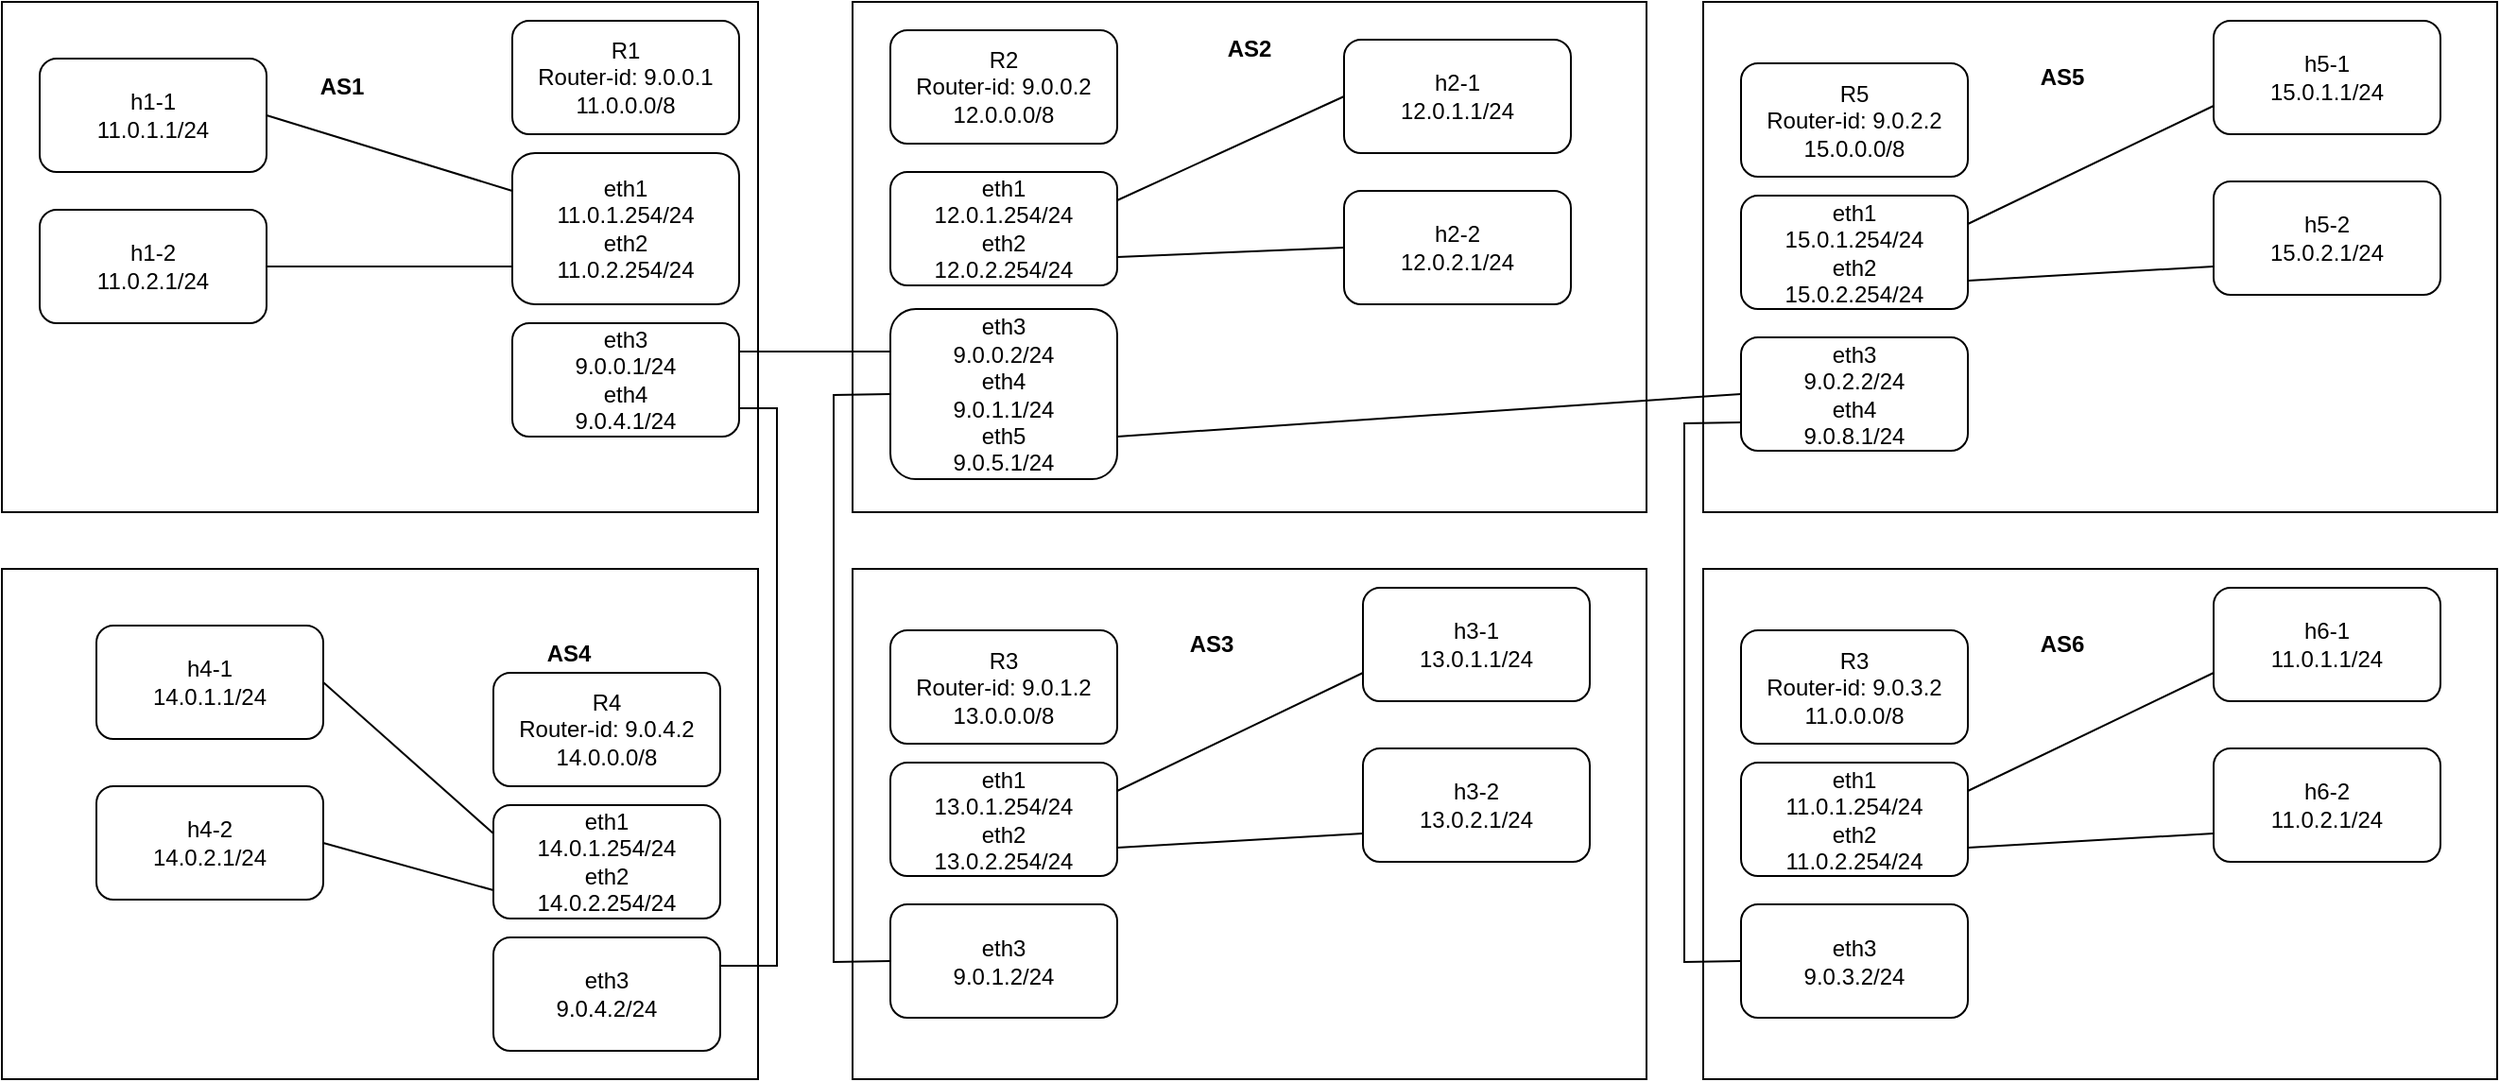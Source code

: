 <mxfile version="15.6.8" type="github">
  <diagram id="s6I002hkKS0_wgLNzTEf" name="Page-1">
    <mxGraphModel dx="1186" dy="707" grid="1" gridSize="10" guides="1" tooltips="1" connect="1" arrows="1" fold="1" page="1" pageScale="1" pageWidth="850" pageHeight="1100" math="0" shadow="0">
      <root>
        <mxCell id="0" />
        <mxCell id="1" parent="0" />
        <mxCell id="o5j4dF4-0sf6KqFQuXZ8-1" value="" style="rounded=0;whiteSpace=wrap;html=1;" parent="1" vertex="1">
          <mxGeometry x="60" y="100" width="400" height="270" as="geometry" />
        </mxCell>
        <mxCell id="o5j4dF4-0sf6KqFQuXZ8-2" value="R1&lt;br&gt;Router-id: 9.0.0.1&lt;br&gt;11.0.0.0/8" style="rounded=1;whiteSpace=wrap;html=1;" parent="1" vertex="1">
          <mxGeometry x="330" y="110" width="120" height="60" as="geometry" />
        </mxCell>
        <mxCell id="o5j4dF4-0sf6KqFQuXZ8-3" value="eth1&lt;br&gt;11.0.1.254/24&lt;br&gt;eth2&lt;br&gt;11.0.2.254/24" style="rounded=1;whiteSpace=wrap;html=1;" parent="1" vertex="1">
          <mxGeometry x="330" y="180" width="120" height="80" as="geometry" />
        </mxCell>
        <mxCell id="o5j4dF4-0sf6KqFQuXZ8-4" value="eth3&lt;br&gt;9.0.0.1/24&lt;br&gt;eth4&lt;br&gt;9.0.4.1/24" style="rounded=1;whiteSpace=wrap;html=1;" parent="1" vertex="1">
          <mxGeometry x="330" y="270" width="120" height="60" as="geometry" />
        </mxCell>
        <mxCell id="o5j4dF4-0sf6KqFQuXZ8-5" value="&lt;b&gt;AS1&lt;/b&gt;" style="text;html=1;strokeColor=none;fillColor=none;align=center;verticalAlign=middle;whiteSpace=wrap;rounded=0;" parent="1" vertex="1">
          <mxGeometry x="210" y="130" width="60" height="30" as="geometry" />
        </mxCell>
        <mxCell id="o5j4dF4-0sf6KqFQuXZ8-6" value="" style="rounded=0;whiteSpace=wrap;html=1;" parent="1" vertex="1">
          <mxGeometry x="510" y="100" width="420" height="270" as="geometry" />
        </mxCell>
        <mxCell id="o5j4dF4-0sf6KqFQuXZ8-7" value="&lt;b&gt;AS2&lt;/b&gt;" style="text;html=1;strokeColor=none;fillColor=none;align=center;verticalAlign=middle;whiteSpace=wrap;rounded=0;" parent="1" vertex="1">
          <mxGeometry x="690" y="110" width="60" height="30" as="geometry" />
        </mxCell>
        <mxCell id="o5j4dF4-0sf6KqFQuXZ8-8" value="R2&lt;br&gt;Router-id: 9.0.0.2&lt;br&gt;12.0.0.0/8" style="rounded=1;whiteSpace=wrap;html=1;" parent="1" vertex="1">
          <mxGeometry x="530" y="115" width="120" height="60" as="geometry" />
        </mxCell>
        <mxCell id="o5j4dF4-0sf6KqFQuXZ8-9" value="eth1&lt;br&gt;12.0.1.254/24&lt;br&gt;eth2&lt;br&gt;12.0.2.254/24" style="rounded=1;whiteSpace=wrap;html=1;" parent="1" vertex="1">
          <mxGeometry x="530" y="190" width="120" height="60" as="geometry" />
        </mxCell>
        <mxCell id="o5j4dF4-0sf6KqFQuXZ8-10" value="eth3&lt;br&gt;9.0.0.2/24&lt;br&gt;eth4&lt;br&gt;9.0.1.1/24&lt;br&gt;eth5&lt;br&gt;9.0.5.1/24" style="rounded=1;whiteSpace=wrap;html=1;" parent="1" vertex="1">
          <mxGeometry x="530" y="262.5" width="120" height="90" as="geometry" />
        </mxCell>
        <mxCell id="o5j4dF4-0sf6KqFQuXZ8-11" value="" style="rounded=0;whiteSpace=wrap;html=1;" parent="1" vertex="1">
          <mxGeometry x="510" y="400" width="420" height="270" as="geometry" />
        </mxCell>
        <mxCell id="o5j4dF4-0sf6KqFQuXZ8-12" value="&lt;b&gt;AS3&lt;/b&gt;" style="text;html=1;strokeColor=none;fillColor=none;align=center;verticalAlign=middle;whiteSpace=wrap;rounded=0;" parent="1" vertex="1">
          <mxGeometry x="670" y="425" width="60" height="30" as="geometry" />
        </mxCell>
        <mxCell id="o5j4dF4-0sf6KqFQuXZ8-14" value="R3&lt;br&gt;Router-id: 9.0.1.2&lt;br&gt;13.0.0.0/8" style="rounded=1;whiteSpace=wrap;html=1;" parent="1" vertex="1">
          <mxGeometry x="530" y="432.5" width="120" height="60" as="geometry" />
        </mxCell>
        <mxCell id="o5j4dF4-0sf6KqFQuXZ8-15" value="eth1&lt;br&gt;13.0.1.254/24&lt;br&gt;eth2&lt;br&gt;13.0.2.254/24" style="rounded=1;whiteSpace=wrap;html=1;" parent="1" vertex="1">
          <mxGeometry x="530" y="502.5" width="120" height="60" as="geometry" />
        </mxCell>
        <mxCell id="o5j4dF4-0sf6KqFQuXZ8-17" value="" style="rounded=0;whiteSpace=wrap;html=1;" parent="1" vertex="1">
          <mxGeometry x="60" y="400" width="400" height="270" as="geometry" />
        </mxCell>
        <mxCell id="o5j4dF4-0sf6KqFQuXZ8-18" value="&lt;b&gt;AS4&lt;/b&gt;" style="text;html=1;strokeColor=none;fillColor=none;align=center;verticalAlign=middle;whiteSpace=wrap;rounded=0;" parent="1" vertex="1">
          <mxGeometry x="330" y="430" width="60" height="30" as="geometry" />
        </mxCell>
        <mxCell id="o5j4dF4-0sf6KqFQuXZ8-19" value="R4&lt;br&gt;Router-id: 9.0.4.2&lt;br&gt;14.0.0.0/8" style="rounded=1;whiteSpace=wrap;html=1;" parent="1" vertex="1">
          <mxGeometry x="320" y="455" width="120" height="60" as="geometry" />
        </mxCell>
        <mxCell id="o5j4dF4-0sf6KqFQuXZ8-20" value="eth1&lt;br&gt;14.0.1.254/24&lt;br&gt;eth2&lt;br&gt;14.0.2.254/24" style="rounded=1;whiteSpace=wrap;html=1;" parent="1" vertex="1">
          <mxGeometry x="320" y="525" width="120" height="60" as="geometry" />
        </mxCell>
        <mxCell id="o5j4dF4-0sf6KqFQuXZ8-21" value="eth3&lt;br&gt;9.0.4.2/24" style="rounded=1;whiteSpace=wrap;html=1;" parent="1" vertex="1">
          <mxGeometry x="320" y="595" width="120" height="60" as="geometry" />
        </mxCell>
        <mxCell id="o5j4dF4-0sf6KqFQuXZ8-23" value="h1-1&lt;br&gt;11.0.1.1/24" style="rounded=1;whiteSpace=wrap;html=1;" parent="1" vertex="1">
          <mxGeometry x="80" y="130" width="120" height="60" as="geometry" />
        </mxCell>
        <mxCell id="o5j4dF4-0sf6KqFQuXZ8-24" value="" style="endArrow=none;html=1;rounded=0;entryX=0;entryY=0.25;entryDx=0;entryDy=0;exitX=1;exitY=0.5;exitDx=0;exitDy=0;" parent="1" source="o5j4dF4-0sf6KqFQuXZ8-23" target="o5j4dF4-0sf6KqFQuXZ8-3" edge="1">
          <mxGeometry width="50" height="50" relative="1" as="geometry">
            <mxPoint x="-140" y="260" as="sourcePoint" />
            <mxPoint x="-90" y="210" as="targetPoint" />
          </mxGeometry>
        </mxCell>
        <mxCell id="o5j4dF4-0sf6KqFQuXZ8-25" value="h1-2&lt;br&gt;11.0.2.1/24" style="rounded=1;whiteSpace=wrap;html=1;" parent="1" vertex="1">
          <mxGeometry x="80" y="210" width="120" height="60" as="geometry" />
        </mxCell>
        <mxCell id="o5j4dF4-0sf6KqFQuXZ8-26" value="" style="endArrow=none;html=1;rounded=0;entryX=0;entryY=0.75;entryDx=0;entryDy=0;exitX=1;exitY=0.5;exitDx=0;exitDy=0;" parent="1" source="o5j4dF4-0sf6KqFQuXZ8-25" target="o5j4dF4-0sf6KqFQuXZ8-3" edge="1">
          <mxGeometry width="50" height="50" relative="1" as="geometry">
            <mxPoint x="210" y="170" as="sourcePoint" />
            <mxPoint x="340" y="230" as="targetPoint" />
          </mxGeometry>
        </mxCell>
        <mxCell id="o5j4dF4-0sf6KqFQuXZ8-27" value="h2-1&lt;br&gt;12.0.1.1/24" style="rounded=1;whiteSpace=wrap;html=1;" parent="1" vertex="1">
          <mxGeometry x="770" y="120" width="120" height="60" as="geometry" />
        </mxCell>
        <mxCell id="o5j4dF4-0sf6KqFQuXZ8-28" value="h2-2&lt;br&gt;12.0.2.1/24" style="rounded=1;whiteSpace=wrap;html=1;" parent="1" vertex="1">
          <mxGeometry x="770" y="200" width="120" height="60" as="geometry" />
        </mxCell>
        <mxCell id="o5j4dF4-0sf6KqFQuXZ8-29" value="" style="endArrow=none;html=1;rounded=0;entryX=0;entryY=0.5;entryDx=0;entryDy=0;exitX=1;exitY=0.25;exitDx=0;exitDy=0;" parent="1" source="o5j4dF4-0sf6KqFQuXZ8-9" target="o5j4dF4-0sf6KqFQuXZ8-27" edge="1">
          <mxGeometry width="50" height="50" relative="1" as="geometry">
            <mxPoint x="660" y="150" as="sourcePoint" />
            <mxPoint x="790" y="190" as="targetPoint" />
          </mxGeometry>
        </mxCell>
        <mxCell id="o5j4dF4-0sf6KqFQuXZ8-30" value="" style="endArrow=none;html=1;rounded=0;entryX=0;entryY=0.5;entryDx=0;entryDy=0;exitX=1;exitY=0.75;exitDx=0;exitDy=0;" parent="1" source="o5j4dF4-0sf6KqFQuXZ8-9" target="o5j4dF4-0sf6KqFQuXZ8-28" edge="1">
          <mxGeometry width="50" height="50" relative="1" as="geometry">
            <mxPoint x="660" y="215" as="sourcePoint" />
            <mxPoint x="780" y="160" as="targetPoint" />
          </mxGeometry>
        </mxCell>
        <mxCell id="o5j4dF4-0sf6KqFQuXZ8-31" value="" style="endArrow=none;html=1;rounded=0;entryX=0;entryY=0.25;entryDx=0;entryDy=0;exitX=1;exitY=0.25;exitDx=0;exitDy=0;" parent="1" source="o5j4dF4-0sf6KqFQuXZ8-4" target="o5j4dF4-0sf6KqFQuXZ8-10" edge="1">
          <mxGeometry width="50" height="50" relative="1" as="geometry">
            <mxPoint x="660" y="245" as="sourcePoint" />
            <mxPoint x="780" y="240" as="targetPoint" />
          </mxGeometry>
        </mxCell>
        <mxCell id="o5j4dF4-0sf6KqFQuXZ8-34" value="h3-1&lt;br&gt;13.0.1.1/24&lt;span style=&quot;color: rgba(0 , 0 , 0 , 0) ; font-family: monospace ; font-size: 0px&quot;&gt;%3CmxGraphModel%3E%3Croot%3E%3CmxCell%20id%3D%220%22%2F%3E%3CmxCell%20id%3D%221%22%20parent%3D%220%22%2F%3E%3CmxCell%20id%3D%222%22%20value%3D%22R3%26lt%3Bbr%26gt%3BRouter-id%3A%209.0.1.2%26lt%3Bbr%26gt%3B13.0.0.0%2F8%22%20style%3D%22rounded%3D1%3BwhiteSpace%3Dwrap%3Bhtml%3D1%3B%22%20vertex%3D%221%22%20parent%3D%221%22%3E%3CmxGeometry%20x%3D%22320%22%20y%3D%22415%22%20width%3D%22120%22%20height%3D%2260%22%20as%3D%22geometry%22%2F%3E%3C%2FmxCell%3E%3C%2Froot%3E%3C%2FmxGraphModel%3E&lt;/span&gt;" style="rounded=1;whiteSpace=wrap;html=1;" parent="1" vertex="1">
          <mxGeometry x="780" y="410" width="120" height="60" as="geometry" />
        </mxCell>
        <mxCell id="o5j4dF4-0sf6KqFQuXZ8-35" value="h3-2&lt;br&gt;13.0.2.1/24" style="rounded=1;whiteSpace=wrap;html=1;" parent="1" vertex="1">
          <mxGeometry x="780" y="495" width="120" height="60" as="geometry" />
        </mxCell>
        <mxCell id="o5j4dF4-0sf6KqFQuXZ8-36" value="" style="endArrow=none;html=1;rounded=0;entryX=1;entryY=0.25;entryDx=0;entryDy=0;exitX=0;exitY=0.75;exitDx=0;exitDy=0;" parent="1" source="o5j4dF4-0sf6KqFQuXZ8-34" target="o5j4dF4-0sf6KqFQuXZ8-15" edge="1">
          <mxGeometry width="50" height="50" relative="1" as="geometry">
            <mxPoint x="660" y="260" as="sourcePoint" />
            <mxPoint x="790" y="260" as="targetPoint" />
          </mxGeometry>
        </mxCell>
        <mxCell id="o5j4dF4-0sf6KqFQuXZ8-37" value="" style="endArrow=none;html=1;rounded=0;entryX=1;entryY=0.75;entryDx=0;entryDy=0;exitX=0;exitY=0.75;exitDx=0;exitDy=0;" parent="1" source="o5j4dF4-0sf6KqFQuXZ8-35" target="o5j4dF4-0sf6KqFQuXZ8-15" edge="1">
          <mxGeometry width="50" height="50" relative="1" as="geometry">
            <mxPoint x="660" y="520" as="sourcePoint" />
            <mxPoint x="780" y="520" as="targetPoint" />
          </mxGeometry>
        </mxCell>
        <mxCell id="o5j4dF4-0sf6KqFQuXZ8-38" value="eth3&lt;br&gt;9.0.1.2/24" style="rounded=1;whiteSpace=wrap;html=1;" parent="1" vertex="1">
          <mxGeometry x="530" y="577.5" width="120" height="60" as="geometry" />
        </mxCell>
        <mxCell id="o5j4dF4-0sf6KqFQuXZ8-39" value="" style="endArrow=none;html=1;rounded=0;entryX=1;entryY=0.25;entryDx=0;entryDy=0;exitX=1;exitY=0.75;exitDx=0;exitDy=0;" parent="1" source="o5j4dF4-0sf6KqFQuXZ8-4" target="o5j4dF4-0sf6KqFQuXZ8-21" edge="1">
          <mxGeometry width="50" height="50" relative="1" as="geometry">
            <mxPoint x="210" y="250" as="sourcePoint" />
            <mxPoint x="340" y="250" as="targetPoint" />
            <Array as="points">
              <mxPoint x="470" y="315" />
              <mxPoint x="470" y="610" />
            </Array>
          </mxGeometry>
        </mxCell>
        <mxCell id="o5j4dF4-0sf6KqFQuXZ8-40" value="" style="endArrow=none;html=1;rounded=0;exitX=0;exitY=0.5;exitDx=0;exitDy=0;entryX=0;entryY=0.5;entryDx=0;entryDy=0;" parent="1" source="o5j4dF4-0sf6KqFQuXZ8-10" target="o5j4dF4-0sf6KqFQuXZ8-38" edge="1">
          <mxGeometry width="50" height="50" relative="1" as="geometry">
            <mxPoint x="400" y="340" as="sourcePoint" />
            <mxPoint x="480" y="580" as="targetPoint" />
            <Array as="points">
              <mxPoint x="500" y="308" />
              <mxPoint x="500" y="608" />
            </Array>
          </mxGeometry>
        </mxCell>
        <mxCell id="o5j4dF4-0sf6KqFQuXZ8-42" value="h4-1&lt;br&gt;14.0.1.1/24&lt;span style=&quot;color: rgba(0 , 0 , 0 , 0) ; font-family: monospace ; font-size: 0px&quot;&gt;%3CmxGraphModel%3E%3Croot%3E%3CmxCell%20id%3D%220%22%2F%3E%3CmxCell%20id%3D%221%22%20parent%3D%220%22%2F%3E%3CmxCell%20id%3D%222%22%20value%3D%22R3%26lt%3Bbr%26gt%3BRouter-id%3A%209.0.1.2%26lt%3Bbr%26gt%3B13.0.0.0%2F8%22%20style%3D%22rounded%3D1%3BwhiteSpace%3Dwrap%3Bhtml%3D1%3B%22%20vertex%3D%221%22%20parent%3D%221%22%3E%3CmxGeometry%20x%3D%22320%22%20y%3D%22415%22%20width%3D%22120%22%20height%3D%2260%22%20as%3D%22geometry%22%2F%3E%3C%2FmxCell%3E%3C%2Froot%3E%3C%2FmxGraphModel%3E&lt;/span&gt;" style="rounded=1;whiteSpace=wrap;html=1;" parent="1" vertex="1">
          <mxGeometry x="110" y="430" width="120" height="60" as="geometry" />
        </mxCell>
        <mxCell id="o5j4dF4-0sf6KqFQuXZ8-43" value="h4-2&lt;br&gt;14.0.2.1/24" style="rounded=1;whiteSpace=wrap;html=1;" parent="1" vertex="1">
          <mxGeometry x="110" y="515" width="120" height="60" as="geometry" />
        </mxCell>
        <mxCell id="o5j4dF4-0sf6KqFQuXZ8-44" value="" style="endArrow=none;html=1;rounded=0;entryX=0;entryY=0.25;entryDx=0;entryDy=0;exitX=1;exitY=0.5;exitDx=0;exitDy=0;" parent="1" source="o5j4dF4-0sf6KqFQuXZ8-42" target="o5j4dF4-0sf6KqFQuXZ8-20" edge="1">
          <mxGeometry width="50" height="50" relative="1" as="geometry">
            <mxPoint x="210" y="250" as="sourcePoint" />
            <mxPoint x="340" y="250" as="targetPoint" />
          </mxGeometry>
        </mxCell>
        <mxCell id="o5j4dF4-0sf6KqFQuXZ8-45" value="" style="endArrow=none;html=1;rounded=0;entryX=0;entryY=0.75;entryDx=0;entryDy=0;exitX=1;exitY=0.5;exitDx=0;exitDy=0;" parent="1" source="o5j4dF4-0sf6KqFQuXZ8-43" target="o5j4dF4-0sf6KqFQuXZ8-20" edge="1">
          <mxGeometry width="50" height="50" relative="1" as="geometry">
            <mxPoint x="240" y="470" as="sourcePoint" />
            <mxPoint x="330" y="550" as="targetPoint" />
          </mxGeometry>
        </mxCell>
        <mxCell id="o5j4dF4-0sf6KqFQuXZ8-46" value="" style="rounded=0;whiteSpace=wrap;html=1;" parent="1" vertex="1">
          <mxGeometry x="960" y="400" width="420" height="270" as="geometry" />
        </mxCell>
        <mxCell id="o5j4dF4-0sf6KqFQuXZ8-47" value="&lt;b&gt;AS6&lt;/b&gt;" style="text;html=1;strokeColor=none;fillColor=none;align=center;verticalAlign=middle;whiteSpace=wrap;rounded=0;" parent="1" vertex="1">
          <mxGeometry x="1120" y="425" width="60" height="30" as="geometry" />
        </mxCell>
        <mxCell id="o5j4dF4-0sf6KqFQuXZ8-48" value="R3&lt;br&gt;Router-id: 9.0.3.2&lt;br&gt;11.0.0.0/8" style="rounded=1;whiteSpace=wrap;html=1;" parent="1" vertex="1">
          <mxGeometry x="980" y="432.5" width="120" height="60" as="geometry" />
        </mxCell>
        <mxCell id="o5j4dF4-0sf6KqFQuXZ8-49" value="eth1&lt;br&gt;11.0.1.254/24&lt;br&gt;eth2&lt;br&gt;11.0.2.254/24" style="rounded=1;whiteSpace=wrap;html=1;" parent="1" vertex="1">
          <mxGeometry x="980" y="502.5" width="120" height="60" as="geometry" />
        </mxCell>
        <mxCell id="o5j4dF4-0sf6KqFQuXZ8-50" value="h6-1&lt;br&gt;11.0.1.1/24&lt;span style=&quot;color: rgba(0 , 0 , 0 , 0) ; font-family: monospace ; font-size: 0px&quot;&gt;%3CmxGraphModel%3E%3Croot%3E%3CmxCell%20id%3D%220%22%2F%3E%3CmxCell%20id%3D%221%22%20parent%3D%220%22%2F%3E%3CmxCell%20id%3D%222%22%20value%3D%22R3%26lt%3Bbr%26gt%3BRouter-id%3A%209.0.1.2%26lt%3Bbr%26gt%3B13.0.0.0%2F8%22%20style%3D%22rounded%3D1%3BwhiteSpace%3Dwrap%3Bhtml%3D1%3B%22%20vertex%3D%221%22%20parent%3D%221%22%3E%3CmxGeometry%20x%3D%22320%22%20y%3D%22415%22%20width%3D%22120%22%20height%3D%2260%22%20as%3D%22geometry%22%2F%3E%3C%2FmxCell%3E%3C%2Froot%3E%3C%2FmxGraphModel%3E&lt;/span&gt;" style="rounded=1;whiteSpace=wrap;html=1;" parent="1" vertex="1">
          <mxGeometry x="1230" y="410" width="120" height="60" as="geometry" />
        </mxCell>
        <mxCell id="o5j4dF4-0sf6KqFQuXZ8-51" value="h6-2&lt;br&gt;11.0.2.1/24" style="rounded=1;whiteSpace=wrap;html=1;" parent="1" vertex="1">
          <mxGeometry x="1230" y="495" width="120" height="60" as="geometry" />
        </mxCell>
        <mxCell id="o5j4dF4-0sf6KqFQuXZ8-52" value="" style="endArrow=none;html=1;rounded=0;entryX=1;entryY=0.25;entryDx=0;entryDy=0;exitX=0;exitY=0.75;exitDx=0;exitDy=0;" parent="1" source="o5j4dF4-0sf6KqFQuXZ8-50" target="o5j4dF4-0sf6KqFQuXZ8-49" edge="1">
          <mxGeometry width="50" height="50" relative="1" as="geometry">
            <mxPoint x="1110" y="260" as="sourcePoint" />
            <mxPoint x="1240" y="260" as="targetPoint" />
          </mxGeometry>
        </mxCell>
        <mxCell id="o5j4dF4-0sf6KqFQuXZ8-53" value="" style="endArrow=none;html=1;rounded=0;entryX=1;entryY=0.75;entryDx=0;entryDy=0;exitX=0;exitY=0.75;exitDx=0;exitDy=0;" parent="1" source="o5j4dF4-0sf6KqFQuXZ8-51" target="o5j4dF4-0sf6KqFQuXZ8-49" edge="1">
          <mxGeometry width="50" height="50" relative="1" as="geometry">
            <mxPoint x="1110" y="520" as="sourcePoint" />
            <mxPoint x="1230" y="520" as="targetPoint" />
          </mxGeometry>
        </mxCell>
        <mxCell id="o5j4dF4-0sf6KqFQuXZ8-54" value="eth3&lt;br&gt;9.0.3.2/24" style="rounded=1;whiteSpace=wrap;html=1;" parent="1" vertex="1">
          <mxGeometry x="980" y="577.5" width="120" height="60" as="geometry" />
        </mxCell>
        <mxCell id="o5j4dF4-0sf6KqFQuXZ8-55" value="" style="rounded=0;whiteSpace=wrap;html=1;" parent="1" vertex="1">
          <mxGeometry x="960" y="100" width="420" height="270" as="geometry" />
        </mxCell>
        <mxCell id="o5j4dF4-0sf6KqFQuXZ8-56" value="&lt;b&gt;AS5&lt;/b&gt;" style="text;html=1;strokeColor=none;fillColor=none;align=center;verticalAlign=middle;whiteSpace=wrap;rounded=0;" parent="1" vertex="1">
          <mxGeometry x="1120" y="125" width="60" height="30" as="geometry" />
        </mxCell>
        <mxCell id="o5j4dF4-0sf6KqFQuXZ8-57" value="R5&lt;br&gt;Router-id: 9.0.2.2&lt;br&gt;15.0.0.0/8" style="rounded=1;whiteSpace=wrap;html=1;" parent="1" vertex="1">
          <mxGeometry x="980" y="132.5" width="120" height="60" as="geometry" />
        </mxCell>
        <mxCell id="o5j4dF4-0sf6KqFQuXZ8-58" value="eth1&lt;br&gt;15.0.1.254/24&lt;br&gt;eth2&lt;br&gt;15.0.2.254/24" style="rounded=1;whiteSpace=wrap;html=1;" parent="1" vertex="1">
          <mxGeometry x="980" y="202.5" width="120" height="60" as="geometry" />
        </mxCell>
        <mxCell id="o5j4dF4-0sf6KqFQuXZ8-59" value="h5-1&lt;br&gt;15.0.1.1/24&lt;span style=&quot;color: rgba(0 , 0 , 0 , 0) ; font-family: monospace ; font-size: 0px&quot;&gt;%3CmxGraphModel%3E%3Croot%3E%3CmxCell%20id%3D%220%22%2F%3E%3CmxCell%20id%3D%221%22%20parent%3D%220%22%2F%3E%3CmxCell%20id%3D%222%22%20value%3D%22R3%26lt%3Bbr%26gt%3BRouter-id%3A%209.0.1.2%26lt%3Bbr%26gt%3B13.0.0.0%2F8%22%20style%3D%22rounded%3D1%3BwhiteSpace%3Dwrap%3Bhtml%3D1%3B%22%20vertex%3D%221%22%20parent%3D%221%22%3E%3CmxGeometry%20x%3D%22320%22%20y%3D%22415%22%20width%3D%22120%22%20height%3D%2260%22%20as%3D%22geometry%22%2F%3E%3C%2FmxCell%3E%3C%2Froot%3E%3C%2FmxGraphModel%3E&lt;/span&gt;" style="rounded=1;whiteSpace=wrap;html=1;" parent="1" vertex="1">
          <mxGeometry x="1230" y="110" width="120" height="60" as="geometry" />
        </mxCell>
        <mxCell id="o5j4dF4-0sf6KqFQuXZ8-60" value="h5-2&lt;br&gt;15.0.2.1/24" style="rounded=1;whiteSpace=wrap;html=1;" parent="1" vertex="1">
          <mxGeometry x="1230" y="195" width="120" height="60" as="geometry" />
        </mxCell>
        <mxCell id="o5j4dF4-0sf6KqFQuXZ8-61" value="" style="endArrow=none;html=1;rounded=0;entryX=1;entryY=0.25;entryDx=0;entryDy=0;exitX=0;exitY=0.75;exitDx=0;exitDy=0;" parent="1" source="o5j4dF4-0sf6KqFQuXZ8-59" target="o5j4dF4-0sf6KqFQuXZ8-58" edge="1">
          <mxGeometry width="50" height="50" relative="1" as="geometry">
            <mxPoint x="1110" y="-40" as="sourcePoint" />
            <mxPoint x="1240" y="-40" as="targetPoint" />
          </mxGeometry>
        </mxCell>
        <mxCell id="o5j4dF4-0sf6KqFQuXZ8-62" value="" style="endArrow=none;html=1;rounded=0;entryX=1;entryY=0.75;entryDx=0;entryDy=0;exitX=0;exitY=0.75;exitDx=0;exitDy=0;" parent="1" source="o5j4dF4-0sf6KqFQuXZ8-60" target="o5j4dF4-0sf6KqFQuXZ8-58" edge="1">
          <mxGeometry width="50" height="50" relative="1" as="geometry">
            <mxPoint x="1110" y="220" as="sourcePoint" />
            <mxPoint x="1230" y="220" as="targetPoint" />
          </mxGeometry>
        </mxCell>
        <mxCell id="o5j4dF4-0sf6KqFQuXZ8-63" value="eth3&lt;br&gt;9.0.2.2/24&lt;br&gt;eth4&lt;br&gt;9.0.8.1/24" style="rounded=1;whiteSpace=wrap;html=1;" parent="1" vertex="1">
          <mxGeometry x="980" y="277.5" width="120" height="60" as="geometry" />
        </mxCell>
        <mxCell id="o5j4dF4-0sf6KqFQuXZ8-64" value="" style="endArrow=none;html=1;rounded=0;entryX=0;entryY=0.5;entryDx=0;entryDy=0;exitX=0;exitY=0.75;exitDx=0;exitDy=0;" parent="1" source="o5j4dF4-0sf6KqFQuXZ8-63" target="o5j4dF4-0sf6KqFQuXZ8-54" edge="1">
          <mxGeometry width="50" height="50" relative="1" as="geometry">
            <mxPoint x="1240" y="550" as="sourcePoint" />
            <mxPoint x="1110" y="557.5" as="targetPoint" />
            <Array as="points">
              <mxPoint x="950" y="323" />
              <mxPoint x="950" y="608" />
            </Array>
          </mxGeometry>
        </mxCell>
        <mxCell id="o5j4dF4-0sf6KqFQuXZ8-65" value="" style="endArrow=none;html=1;rounded=0;entryX=1;entryY=0.75;entryDx=0;entryDy=0;exitX=0;exitY=0.5;exitDx=0;exitDy=0;" parent="1" source="o5j4dF4-0sf6KqFQuXZ8-63" target="o5j4dF4-0sf6KqFQuXZ8-10" edge="1">
          <mxGeometry width="50" height="50" relative="1" as="geometry">
            <mxPoint x="1240" y="165" as="sourcePoint" />
            <mxPoint x="1110" y="227.5" as="targetPoint" />
          </mxGeometry>
        </mxCell>
      </root>
    </mxGraphModel>
  </diagram>
</mxfile>
